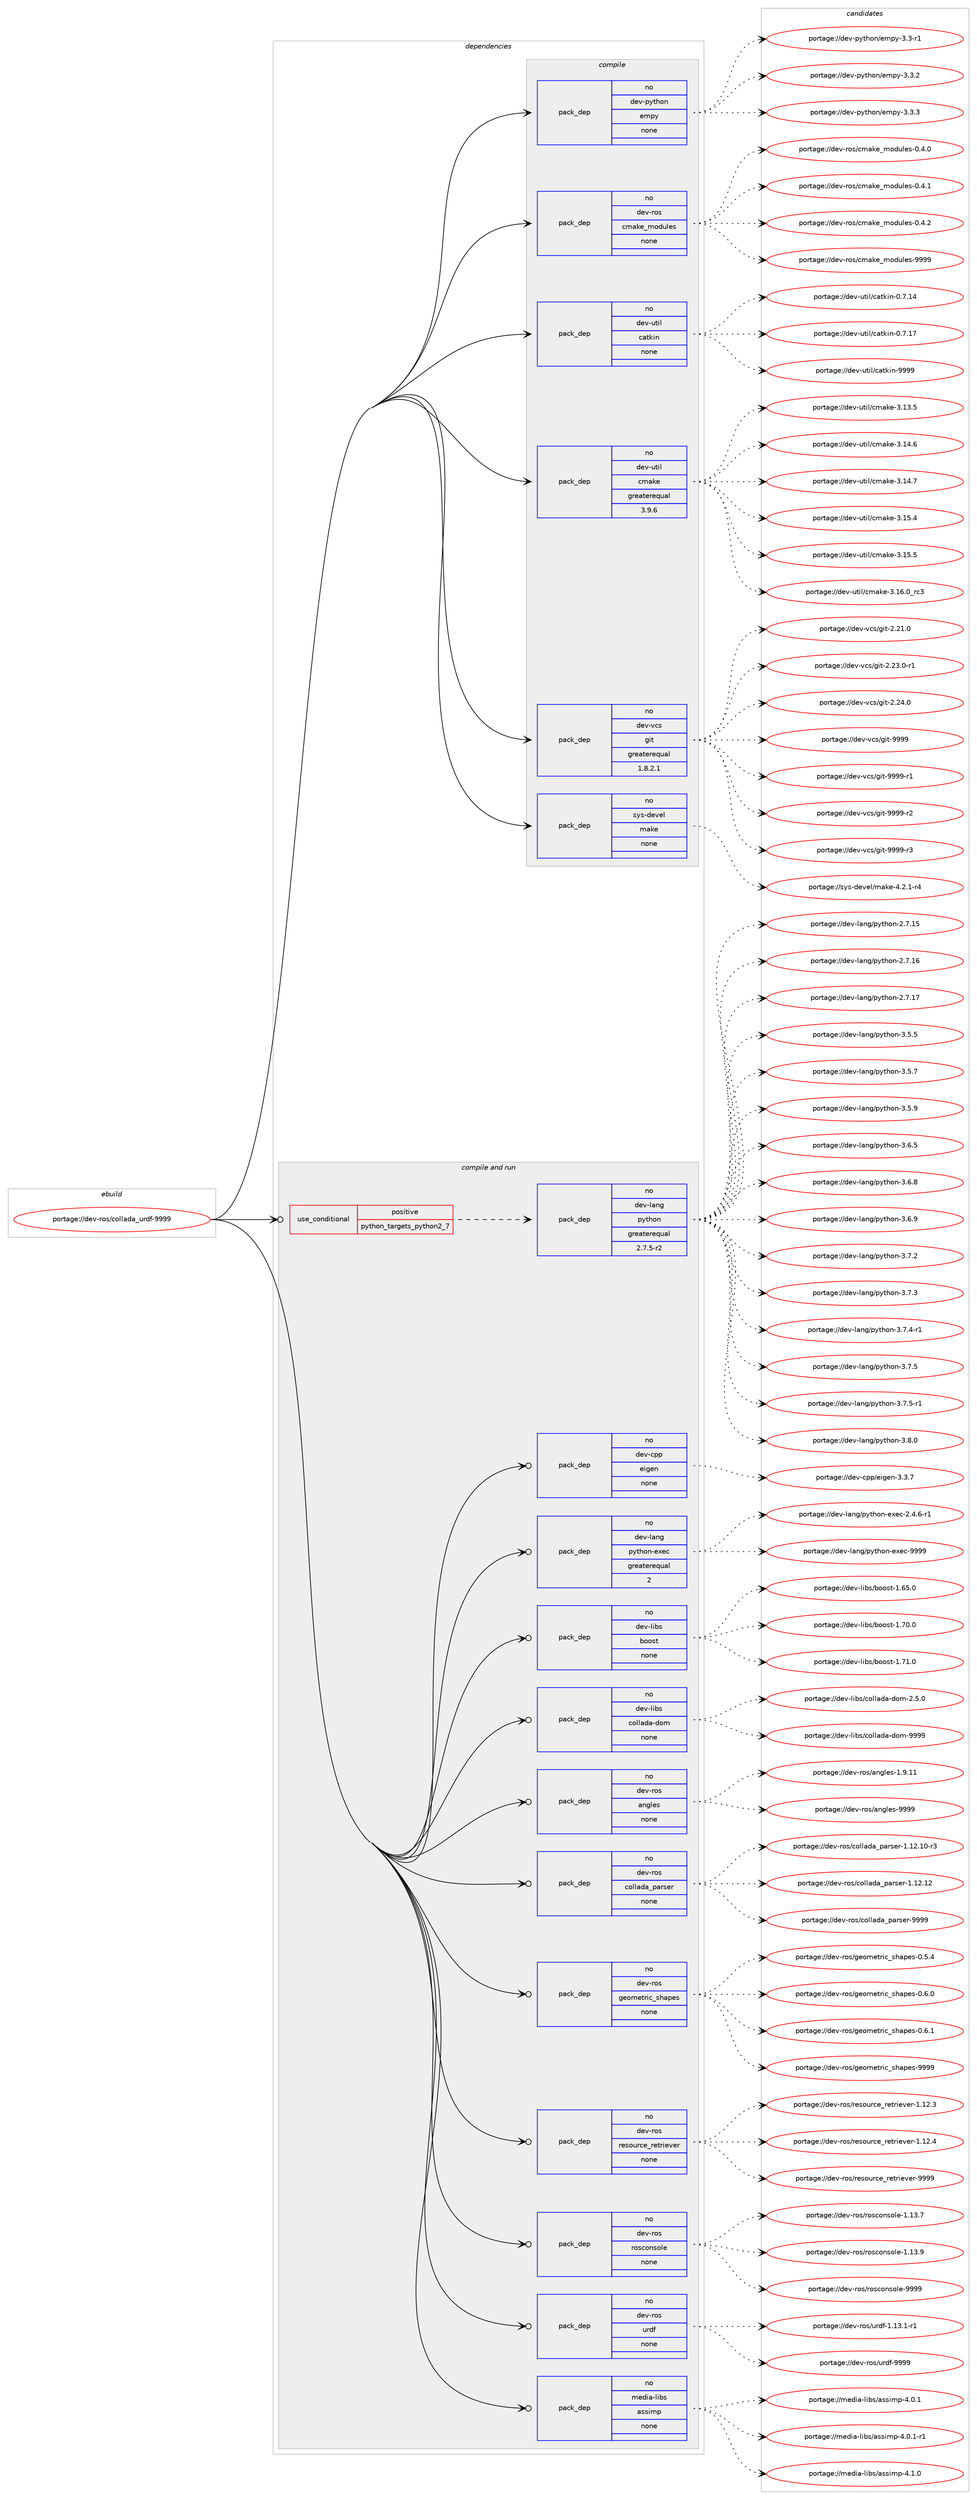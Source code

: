 digraph prolog {

# *************
# Graph options
# *************

newrank=true;
concentrate=true;
compound=true;
graph [rankdir=LR,fontname=Helvetica,fontsize=10,ranksep=1.5];#, ranksep=2.5, nodesep=0.2];
edge  [arrowhead=vee];
node  [fontname=Helvetica,fontsize=10];

# **********
# The ebuild
# **********

subgraph cluster_leftcol {
color=gray;
rank=same;
label=<<i>ebuild</i>>;
id [label="portage://dev-ros/collada_urdf-9999", color=red, width=4, href="../dev-ros/collada_urdf-9999.svg"];
}

# ****************
# The dependencies
# ****************

subgraph cluster_midcol {
color=gray;
label=<<i>dependencies</i>>;
subgraph cluster_compile {
fillcolor="#eeeeee";
style=filled;
label=<<i>compile</i>>;
subgraph pack139151 {
dependency184762 [label=<<TABLE BORDER="0" CELLBORDER="1" CELLSPACING="0" CELLPADDING="4" WIDTH="220"><TR><TD ROWSPAN="6" CELLPADDING="30">pack_dep</TD></TR><TR><TD WIDTH="110">no</TD></TR><TR><TD>dev-python</TD></TR><TR><TD>empy</TD></TR><TR><TD>none</TD></TR><TR><TD></TD></TR></TABLE>>, shape=none, color=blue];
}
id:e -> dependency184762:w [weight=20,style="solid",arrowhead="vee"];
subgraph pack139152 {
dependency184763 [label=<<TABLE BORDER="0" CELLBORDER="1" CELLSPACING="0" CELLPADDING="4" WIDTH="220"><TR><TD ROWSPAN="6" CELLPADDING="30">pack_dep</TD></TR><TR><TD WIDTH="110">no</TD></TR><TR><TD>dev-ros</TD></TR><TR><TD>cmake_modules</TD></TR><TR><TD>none</TD></TR><TR><TD></TD></TR></TABLE>>, shape=none, color=blue];
}
id:e -> dependency184763:w [weight=20,style="solid",arrowhead="vee"];
subgraph pack139153 {
dependency184764 [label=<<TABLE BORDER="0" CELLBORDER="1" CELLSPACING="0" CELLPADDING="4" WIDTH="220"><TR><TD ROWSPAN="6" CELLPADDING="30">pack_dep</TD></TR><TR><TD WIDTH="110">no</TD></TR><TR><TD>dev-util</TD></TR><TR><TD>catkin</TD></TR><TR><TD>none</TD></TR><TR><TD></TD></TR></TABLE>>, shape=none, color=blue];
}
id:e -> dependency184764:w [weight=20,style="solid",arrowhead="vee"];
subgraph pack139154 {
dependency184765 [label=<<TABLE BORDER="0" CELLBORDER="1" CELLSPACING="0" CELLPADDING="4" WIDTH="220"><TR><TD ROWSPAN="6" CELLPADDING="30">pack_dep</TD></TR><TR><TD WIDTH="110">no</TD></TR><TR><TD>dev-util</TD></TR><TR><TD>cmake</TD></TR><TR><TD>greaterequal</TD></TR><TR><TD>3.9.6</TD></TR></TABLE>>, shape=none, color=blue];
}
id:e -> dependency184765:w [weight=20,style="solid",arrowhead="vee"];
subgraph pack139155 {
dependency184766 [label=<<TABLE BORDER="0" CELLBORDER="1" CELLSPACING="0" CELLPADDING="4" WIDTH="220"><TR><TD ROWSPAN="6" CELLPADDING="30">pack_dep</TD></TR><TR><TD WIDTH="110">no</TD></TR><TR><TD>dev-vcs</TD></TR><TR><TD>git</TD></TR><TR><TD>greaterequal</TD></TR><TR><TD>1.8.2.1</TD></TR></TABLE>>, shape=none, color=blue];
}
id:e -> dependency184766:w [weight=20,style="solid",arrowhead="vee"];
subgraph pack139156 {
dependency184767 [label=<<TABLE BORDER="0" CELLBORDER="1" CELLSPACING="0" CELLPADDING="4" WIDTH="220"><TR><TD ROWSPAN="6" CELLPADDING="30">pack_dep</TD></TR><TR><TD WIDTH="110">no</TD></TR><TR><TD>sys-devel</TD></TR><TR><TD>make</TD></TR><TR><TD>none</TD></TR><TR><TD></TD></TR></TABLE>>, shape=none, color=blue];
}
id:e -> dependency184767:w [weight=20,style="solid",arrowhead="vee"];
}
subgraph cluster_compileandrun {
fillcolor="#eeeeee";
style=filled;
label=<<i>compile and run</i>>;
subgraph cond42183 {
dependency184768 [label=<<TABLE BORDER="0" CELLBORDER="1" CELLSPACING="0" CELLPADDING="4"><TR><TD ROWSPAN="3" CELLPADDING="10">use_conditional</TD></TR><TR><TD>positive</TD></TR><TR><TD>python_targets_python2_7</TD></TR></TABLE>>, shape=none, color=red];
subgraph pack139157 {
dependency184769 [label=<<TABLE BORDER="0" CELLBORDER="1" CELLSPACING="0" CELLPADDING="4" WIDTH="220"><TR><TD ROWSPAN="6" CELLPADDING="30">pack_dep</TD></TR><TR><TD WIDTH="110">no</TD></TR><TR><TD>dev-lang</TD></TR><TR><TD>python</TD></TR><TR><TD>greaterequal</TD></TR><TR><TD>2.7.5-r2</TD></TR></TABLE>>, shape=none, color=blue];
}
dependency184768:e -> dependency184769:w [weight=20,style="dashed",arrowhead="vee"];
}
id:e -> dependency184768:w [weight=20,style="solid",arrowhead="odotvee"];
subgraph pack139158 {
dependency184770 [label=<<TABLE BORDER="0" CELLBORDER="1" CELLSPACING="0" CELLPADDING="4" WIDTH="220"><TR><TD ROWSPAN="6" CELLPADDING="30">pack_dep</TD></TR><TR><TD WIDTH="110">no</TD></TR><TR><TD>dev-cpp</TD></TR><TR><TD>eigen</TD></TR><TR><TD>none</TD></TR><TR><TD></TD></TR></TABLE>>, shape=none, color=blue];
}
id:e -> dependency184770:w [weight=20,style="solid",arrowhead="odotvee"];
subgraph pack139159 {
dependency184771 [label=<<TABLE BORDER="0" CELLBORDER="1" CELLSPACING="0" CELLPADDING="4" WIDTH="220"><TR><TD ROWSPAN="6" CELLPADDING="30">pack_dep</TD></TR><TR><TD WIDTH="110">no</TD></TR><TR><TD>dev-lang</TD></TR><TR><TD>python-exec</TD></TR><TR><TD>greaterequal</TD></TR><TR><TD>2</TD></TR></TABLE>>, shape=none, color=blue];
}
id:e -> dependency184771:w [weight=20,style="solid",arrowhead="odotvee"];
subgraph pack139160 {
dependency184772 [label=<<TABLE BORDER="0" CELLBORDER="1" CELLSPACING="0" CELLPADDING="4" WIDTH="220"><TR><TD ROWSPAN="6" CELLPADDING="30">pack_dep</TD></TR><TR><TD WIDTH="110">no</TD></TR><TR><TD>dev-libs</TD></TR><TR><TD>boost</TD></TR><TR><TD>none</TD></TR><TR><TD></TD></TR></TABLE>>, shape=none, color=blue];
}
id:e -> dependency184772:w [weight=20,style="solid",arrowhead="odotvee"];
subgraph pack139161 {
dependency184773 [label=<<TABLE BORDER="0" CELLBORDER="1" CELLSPACING="0" CELLPADDING="4" WIDTH="220"><TR><TD ROWSPAN="6" CELLPADDING="30">pack_dep</TD></TR><TR><TD WIDTH="110">no</TD></TR><TR><TD>dev-libs</TD></TR><TR><TD>collada-dom</TD></TR><TR><TD>none</TD></TR><TR><TD></TD></TR></TABLE>>, shape=none, color=blue];
}
id:e -> dependency184773:w [weight=20,style="solid",arrowhead="odotvee"];
subgraph pack139162 {
dependency184774 [label=<<TABLE BORDER="0" CELLBORDER="1" CELLSPACING="0" CELLPADDING="4" WIDTH="220"><TR><TD ROWSPAN="6" CELLPADDING="30">pack_dep</TD></TR><TR><TD WIDTH="110">no</TD></TR><TR><TD>dev-ros</TD></TR><TR><TD>angles</TD></TR><TR><TD>none</TD></TR><TR><TD></TD></TR></TABLE>>, shape=none, color=blue];
}
id:e -> dependency184774:w [weight=20,style="solid",arrowhead="odotvee"];
subgraph pack139163 {
dependency184775 [label=<<TABLE BORDER="0" CELLBORDER="1" CELLSPACING="0" CELLPADDING="4" WIDTH="220"><TR><TD ROWSPAN="6" CELLPADDING="30">pack_dep</TD></TR><TR><TD WIDTH="110">no</TD></TR><TR><TD>dev-ros</TD></TR><TR><TD>collada_parser</TD></TR><TR><TD>none</TD></TR><TR><TD></TD></TR></TABLE>>, shape=none, color=blue];
}
id:e -> dependency184775:w [weight=20,style="solid",arrowhead="odotvee"];
subgraph pack139164 {
dependency184776 [label=<<TABLE BORDER="0" CELLBORDER="1" CELLSPACING="0" CELLPADDING="4" WIDTH="220"><TR><TD ROWSPAN="6" CELLPADDING="30">pack_dep</TD></TR><TR><TD WIDTH="110">no</TD></TR><TR><TD>dev-ros</TD></TR><TR><TD>geometric_shapes</TD></TR><TR><TD>none</TD></TR><TR><TD></TD></TR></TABLE>>, shape=none, color=blue];
}
id:e -> dependency184776:w [weight=20,style="solid",arrowhead="odotvee"];
subgraph pack139165 {
dependency184777 [label=<<TABLE BORDER="0" CELLBORDER="1" CELLSPACING="0" CELLPADDING="4" WIDTH="220"><TR><TD ROWSPAN="6" CELLPADDING="30">pack_dep</TD></TR><TR><TD WIDTH="110">no</TD></TR><TR><TD>dev-ros</TD></TR><TR><TD>resource_retriever</TD></TR><TR><TD>none</TD></TR><TR><TD></TD></TR></TABLE>>, shape=none, color=blue];
}
id:e -> dependency184777:w [weight=20,style="solid",arrowhead="odotvee"];
subgraph pack139166 {
dependency184778 [label=<<TABLE BORDER="0" CELLBORDER="1" CELLSPACING="0" CELLPADDING="4" WIDTH="220"><TR><TD ROWSPAN="6" CELLPADDING="30">pack_dep</TD></TR><TR><TD WIDTH="110">no</TD></TR><TR><TD>dev-ros</TD></TR><TR><TD>rosconsole</TD></TR><TR><TD>none</TD></TR><TR><TD></TD></TR></TABLE>>, shape=none, color=blue];
}
id:e -> dependency184778:w [weight=20,style="solid",arrowhead="odotvee"];
subgraph pack139167 {
dependency184779 [label=<<TABLE BORDER="0" CELLBORDER="1" CELLSPACING="0" CELLPADDING="4" WIDTH="220"><TR><TD ROWSPAN="6" CELLPADDING="30">pack_dep</TD></TR><TR><TD WIDTH="110">no</TD></TR><TR><TD>dev-ros</TD></TR><TR><TD>urdf</TD></TR><TR><TD>none</TD></TR><TR><TD></TD></TR></TABLE>>, shape=none, color=blue];
}
id:e -> dependency184779:w [weight=20,style="solid",arrowhead="odotvee"];
subgraph pack139168 {
dependency184780 [label=<<TABLE BORDER="0" CELLBORDER="1" CELLSPACING="0" CELLPADDING="4" WIDTH="220"><TR><TD ROWSPAN="6" CELLPADDING="30">pack_dep</TD></TR><TR><TD WIDTH="110">no</TD></TR><TR><TD>media-libs</TD></TR><TR><TD>assimp</TD></TR><TR><TD>none</TD></TR><TR><TD></TD></TR></TABLE>>, shape=none, color=blue];
}
id:e -> dependency184780:w [weight=20,style="solid",arrowhead="odotvee"];
}
subgraph cluster_run {
fillcolor="#eeeeee";
style=filled;
label=<<i>run</i>>;
}
}

# **************
# The candidates
# **************

subgraph cluster_choices {
rank=same;
color=gray;
label=<<i>candidates</i>>;

subgraph choice139151 {
color=black;
nodesep=1;
choiceportage1001011184511212111610411111047101109112121455146514511449 [label="portage://dev-python/empy-3.3-r1", color=red, width=4,href="../dev-python/empy-3.3-r1.svg"];
choiceportage1001011184511212111610411111047101109112121455146514650 [label="portage://dev-python/empy-3.3.2", color=red, width=4,href="../dev-python/empy-3.3.2.svg"];
choiceportage1001011184511212111610411111047101109112121455146514651 [label="portage://dev-python/empy-3.3.3", color=red, width=4,href="../dev-python/empy-3.3.3.svg"];
dependency184762:e -> choiceportage1001011184511212111610411111047101109112121455146514511449:w [style=dotted,weight="100"];
dependency184762:e -> choiceportage1001011184511212111610411111047101109112121455146514650:w [style=dotted,weight="100"];
dependency184762:e -> choiceportage1001011184511212111610411111047101109112121455146514651:w [style=dotted,weight="100"];
}
subgraph choice139152 {
color=black;
nodesep=1;
choiceportage1001011184511411111547991099710710195109111100117108101115454846524648 [label="portage://dev-ros/cmake_modules-0.4.0", color=red, width=4,href="../dev-ros/cmake_modules-0.4.0.svg"];
choiceportage1001011184511411111547991099710710195109111100117108101115454846524649 [label="portage://dev-ros/cmake_modules-0.4.1", color=red, width=4,href="../dev-ros/cmake_modules-0.4.1.svg"];
choiceportage1001011184511411111547991099710710195109111100117108101115454846524650 [label="portage://dev-ros/cmake_modules-0.4.2", color=red, width=4,href="../dev-ros/cmake_modules-0.4.2.svg"];
choiceportage10010111845114111115479910997107101951091111001171081011154557575757 [label="portage://dev-ros/cmake_modules-9999", color=red, width=4,href="../dev-ros/cmake_modules-9999.svg"];
dependency184763:e -> choiceportage1001011184511411111547991099710710195109111100117108101115454846524648:w [style=dotted,weight="100"];
dependency184763:e -> choiceportage1001011184511411111547991099710710195109111100117108101115454846524649:w [style=dotted,weight="100"];
dependency184763:e -> choiceportage1001011184511411111547991099710710195109111100117108101115454846524650:w [style=dotted,weight="100"];
dependency184763:e -> choiceportage10010111845114111115479910997107101951091111001171081011154557575757:w [style=dotted,weight="100"];
}
subgraph choice139153 {
color=black;
nodesep=1;
choiceportage1001011184511711610510847999711610710511045484655464952 [label="portage://dev-util/catkin-0.7.14", color=red, width=4,href="../dev-util/catkin-0.7.14.svg"];
choiceportage1001011184511711610510847999711610710511045484655464955 [label="portage://dev-util/catkin-0.7.17", color=red, width=4,href="../dev-util/catkin-0.7.17.svg"];
choiceportage100101118451171161051084799971161071051104557575757 [label="portage://dev-util/catkin-9999", color=red, width=4,href="../dev-util/catkin-9999.svg"];
dependency184764:e -> choiceportage1001011184511711610510847999711610710511045484655464952:w [style=dotted,weight="100"];
dependency184764:e -> choiceportage1001011184511711610510847999711610710511045484655464955:w [style=dotted,weight="100"];
dependency184764:e -> choiceportage100101118451171161051084799971161071051104557575757:w [style=dotted,weight="100"];
}
subgraph choice139154 {
color=black;
nodesep=1;
choiceportage1001011184511711610510847991099710710145514649514653 [label="portage://dev-util/cmake-3.13.5", color=red, width=4,href="../dev-util/cmake-3.13.5.svg"];
choiceportage1001011184511711610510847991099710710145514649524654 [label="portage://dev-util/cmake-3.14.6", color=red, width=4,href="../dev-util/cmake-3.14.6.svg"];
choiceportage1001011184511711610510847991099710710145514649524655 [label="portage://dev-util/cmake-3.14.7", color=red, width=4,href="../dev-util/cmake-3.14.7.svg"];
choiceportage1001011184511711610510847991099710710145514649534652 [label="portage://dev-util/cmake-3.15.4", color=red, width=4,href="../dev-util/cmake-3.15.4.svg"];
choiceportage1001011184511711610510847991099710710145514649534653 [label="portage://dev-util/cmake-3.15.5", color=red, width=4,href="../dev-util/cmake-3.15.5.svg"];
choiceportage1001011184511711610510847991099710710145514649544648951149951 [label="portage://dev-util/cmake-3.16.0_rc3", color=red, width=4,href="../dev-util/cmake-3.16.0_rc3.svg"];
dependency184765:e -> choiceportage1001011184511711610510847991099710710145514649514653:w [style=dotted,weight="100"];
dependency184765:e -> choiceportage1001011184511711610510847991099710710145514649524654:w [style=dotted,weight="100"];
dependency184765:e -> choiceportage1001011184511711610510847991099710710145514649524655:w [style=dotted,weight="100"];
dependency184765:e -> choiceportage1001011184511711610510847991099710710145514649534652:w [style=dotted,weight="100"];
dependency184765:e -> choiceportage1001011184511711610510847991099710710145514649534653:w [style=dotted,weight="100"];
dependency184765:e -> choiceportage1001011184511711610510847991099710710145514649544648951149951:w [style=dotted,weight="100"];
}
subgraph choice139155 {
color=black;
nodesep=1;
choiceportage10010111845118991154710310511645504650494648 [label="portage://dev-vcs/git-2.21.0", color=red, width=4,href="../dev-vcs/git-2.21.0.svg"];
choiceportage100101118451189911547103105116455046505146484511449 [label="portage://dev-vcs/git-2.23.0-r1", color=red, width=4,href="../dev-vcs/git-2.23.0-r1.svg"];
choiceportage10010111845118991154710310511645504650524648 [label="portage://dev-vcs/git-2.24.0", color=red, width=4,href="../dev-vcs/git-2.24.0.svg"];
choiceportage1001011184511899115471031051164557575757 [label="portage://dev-vcs/git-9999", color=red, width=4,href="../dev-vcs/git-9999.svg"];
choiceportage10010111845118991154710310511645575757574511449 [label="portage://dev-vcs/git-9999-r1", color=red, width=4,href="../dev-vcs/git-9999-r1.svg"];
choiceportage10010111845118991154710310511645575757574511450 [label="portage://dev-vcs/git-9999-r2", color=red, width=4,href="../dev-vcs/git-9999-r2.svg"];
choiceportage10010111845118991154710310511645575757574511451 [label="portage://dev-vcs/git-9999-r3", color=red, width=4,href="../dev-vcs/git-9999-r3.svg"];
dependency184766:e -> choiceportage10010111845118991154710310511645504650494648:w [style=dotted,weight="100"];
dependency184766:e -> choiceportage100101118451189911547103105116455046505146484511449:w [style=dotted,weight="100"];
dependency184766:e -> choiceportage10010111845118991154710310511645504650524648:w [style=dotted,weight="100"];
dependency184766:e -> choiceportage1001011184511899115471031051164557575757:w [style=dotted,weight="100"];
dependency184766:e -> choiceportage10010111845118991154710310511645575757574511449:w [style=dotted,weight="100"];
dependency184766:e -> choiceportage10010111845118991154710310511645575757574511450:w [style=dotted,weight="100"];
dependency184766:e -> choiceportage10010111845118991154710310511645575757574511451:w [style=dotted,weight="100"];
}
subgraph choice139156 {
color=black;
nodesep=1;
choiceportage1151211154510010111810110847109971071014552465046494511452 [label="portage://sys-devel/make-4.2.1-r4", color=red, width=4,href="../sys-devel/make-4.2.1-r4.svg"];
dependency184767:e -> choiceportage1151211154510010111810110847109971071014552465046494511452:w [style=dotted,weight="100"];
}
subgraph choice139157 {
color=black;
nodesep=1;
choiceportage10010111845108971101034711212111610411111045504655464953 [label="portage://dev-lang/python-2.7.15", color=red, width=4,href="../dev-lang/python-2.7.15.svg"];
choiceportage10010111845108971101034711212111610411111045504655464954 [label="portage://dev-lang/python-2.7.16", color=red, width=4,href="../dev-lang/python-2.7.16.svg"];
choiceportage10010111845108971101034711212111610411111045504655464955 [label="portage://dev-lang/python-2.7.17", color=red, width=4,href="../dev-lang/python-2.7.17.svg"];
choiceportage100101118451089711010347112121116104111110455146534653 [label="portage://dev-lang/python-3.5.5", color=red, width=4,href="../dev-lang/python-3.5.5.svg"];
choiceportage100101118451089711010347112121116104111110455146534655 [label="portage://dev-lang/python-3.5.7", color=red, width=4,href="../dev-lang/python-3.5.7.svg"];
choiceportage100101118451089711010347112121116104111110455146534657 [label="portage://dev-lang/python-3.5.9", color=red, width=4,href="../dev-lang/python-3.5.9.svg"];
choiceportage100101118451089711010347112121116104111110455146544653 [label="portage://dev-lang/python-3.6.5", color=red, width=4,href="../dev-lang/python-3.6.5.svg"];
choiceportage100101118451089711010347112121116104111110455146544656 [label="portage://dev-lang/python-3.6.8", color=red, width=4,href="../dev-lang/python-3.6.8.svg"];
choiceportage100101118451089711010347112121116104111110455146544657 [label="portage://dev-lang/python-3.6.9", color=red, width=4,href="../dev-lang/python-3.6.9.svg"];
choiceportage100101118451089711010347112121116104111110455146554650 [label="portage://dev-lang/python-3.7.2", color=red, width=4,href="../dev-lang/python-3.7.2.svg"];
choiceportage100101118451089711010347112121116104111110455146554651 [label="portage://dev-lang/python-3.7.3", color=red, width=4,href="../dev-lang/python-3.7.3.svg"];
choiceportage1001011184510897110103471121211161041111104551465546524511449 [label="portage://dev-lang/python-3.7.4-r1", color=red, width=4,href="../dev-lang/python-3.7.4-r1.svg"];
choiceportage100101118451089711010347112121116104111110455146554653 [label="portage://dev-lang/python-3.7.5", color=red, width=4,href="../dev-lang/python-3.7.5.svg"];
choiceportage1001011184510897110103471121211161041111104551465546534511449 [label="portage://dev-lang/python-3.7.5-r1", color=red, width=4,href="../dev-lang/python-3.7.5-r1.svg"];
choiceportage100101118451089711010347112121116104111110455146564648 [label="portage://dev-lang/python-3.8.0", color=red, width=4,href="../dev-lang/python-3.8.0.svg"];
dependency184769:e -> choiceportage10010111845108971101034711212111610411111045504655464953:w [style=dotted,weight="100"];
dependency184769:e -> choiceportage10010111845108971101034711212111610411111045504655464954:w [style=dotted,weight="100"];
dependency184769:e -> choiceportage10010111845108971101034711212111610411111045504655464955:w [style=dotted,weight="100"];
dependency184769:e -> choiceportage100101118451089711010347112121116104111110455146534653:w [style=dotted,weight="100"];
dependency184769:e -> choiceportage100101118451089711010347112121116104111110455146534655:w [style=dotted,weight="100"];
dependency184769:e -> choiceportage100101118451089711010347112121116104111110455146534657:w [style=dotted,weight="100"];
dependency184769:e -> choiceportage100101118451089711010347112121116104111110455146544653:w [style=dotted,weight="100"];
dependency184769:e -> choiceportage100101118451089711010347112121116104111110455146544656:w [style=dotted,weight="100"];
dependency184769:e -> choiceportage100101118451089711010347112121116104111110455146544657:w [style=dotted,weight="100"];
dependency184769:e -> choiceportage100101118451089711010347112121116104111110455146554650:w [style=dotted,weight="100"];
dependency184769:e -> choiceportage100101118451089711010347112121116104111110455146554651:w [style=dotted,weight="100"];
dependency184769:e -> choiceportage1001011184510897110103471121211161041111104551465546524511449:w [style=dotted,weight="100"];
dependency184769:e -> choiceportage100101118451089711010347112121116104111110455146554653:w [style=dotted,weight="100"];
dependency184769:e -> choiceportage1001011184510897110103471121211161041111104551465546534511449:w [style=dotted,weight="100"];
dependency184769:e -> choiceportage100101118451089711010347112121116104111110455146564648:w [style=dotted,weight="100"];
}
subgraph choice139158 {
color=black;
nodesep=1;
choiceportage100101118459911211247101105103101110455146514655 [label="portage://dev-cpp/eigen-3.3.7", color=red, width=4,href="../dev-cpp/eigen-3.3.7.svg"];
dependency184770:e -> choiceportage100101118459911211247101105103101110455146514655:w [style=dotted,weight="100"];
}
subgraph choice139159 {
color=black;
nodesep=1;
choiceportage10010111845108971101034711212111610411111045101120101994550465246544511449 [label="portage://dev-lang/python-exec-2.4.6-r1", color=red, width=4,href="../dev-lang/python-exec-2.4.6-r1.svg"];
choiceportage10010111845108971101034711212111610411111045101120101994557575757 [label="portage://dev-lang/python-exec-9999", color=red, width=4,href="../dev-lang/python-exec-9999.svg"];
dependency184771:e -> choiceportage10010111845108971101034711212111610411111045101120101994550465246544511449:w [style=dotted,weight="100"];
dependency184771:e -> choiceportage10010111845108971101034711212111610411111045101120101994557575757:w [style=dotted,weight="100"];
}
subgraph choice139160 {
color=black;
nodesep=1;
choiceportage1001011184510810598115479811111111511645494654534648 [label="portage://dev-libs/boost-1.65.0", color=red, width=4,href="../dev-libs/boost-1.65.0.svg"];
choiceportage1001011184510810598115479811111111511645494655484648 [label="portage://dev-libs/boost-1.70.0", color=red, width=4,href="../dev-libs/boost-1.70.0.svg"];
choiceportage1001011184510810598115479811111111511645494655494648 [label="portage://dev-libs/boost-1.71.0", color=red, width=4,href="../dev-libs/boost-1.71.0.svg"];
dependency184772:e -> choiceportage1001011184510810598115479811111111511645494654534648:w [style=dotted,weight="100"];
dependency184772:e -> choiceportage1001011184510810598115479811111111511645494655484648:w [style=dotted,weight="100"];
dependency184772:e -> choiceportage1001011184510810598115479811111111511645494655494648:w [style=dotted,weight="100"];
}
subgraph choice139161 {
color=black;
nodesep=1;
choiceportage10010111845108105981154799111108108971009745100111109455046534648 [label="portage://dev-libs/collada-dom-2.5.0", color=red, width=4,href="../dev-libs/collada-dom-2.5.0.svg"];
choiceportage100101118451081059811547991111081089710097451001111094557575757 [label="portage://dev-libs/collada-dom-9999", color=red, width=4,href="../dev-libs/collada-dom-9999.svg"];
dependency184773:e -> choiceportage10010111845108105981154799111108108971009745100111109455046534648:w [style=dotted,weight="100"];
dependency184773:e -> choiceportage100101118451081059811547991111081089710097451001111094557575757:w [style=dotted,weight="100"];
}
subgraph choice139162 {
color=black;
nodesep=1;
choiceportage10010111845114111115479711010310810111545494657464949 [label="portage://dev-ros/angles-1.9.11", color=red, width=4,href="../dev-ros/angles-1.9.11.svg"];
choiceportage1001011184511411111547971101031081011154557575757 [label="portage://dev-ros/angles-9999", color=red, width=4,href="../dev-ros/angles-9999.svg"];
dependency184774:e -> choiceportage10010111845114111115479711010310810111545494657464949:w [style=dotted,weight="100"];
dependency184774:e -> choiceportage1001011184511411111547971101031081011154557575757:w [style=dotted,weight="100"];
}
subgraph choice139163 {
color=black;
nodesep=1;
choiceportage1001011184511411111547991111081089710097951129711411510111445494649504649484511451 [label="portage://dev-ros/collada_parser-1.12.10-r3", color=red, width=4,href="../dev-ros/collada_parser-1.12.10-r3.svg"];
choiceportage100101118451141111154799111108108971009795112971141151011144549464950464950 [label="portage://dev-ros/collada_parser-1.12.12", color=red, width=4,href="../dev-ros/collada_parser-1.12.12.svg"];
choiceportage100101118451141111154799111108108971009795112971141151011144557575757 [label="portage://dev-ros/collada_parser-9999", color=red, width=4,href="../dev-ros/collada_parser-9999.svg"];
dependency184775:e -> choiceportage1001011184511411111547991111081089710097951129711411510111445494649504649484511451:w [style=dotted,weight="100"];
dependency184775:e -> choiceportage100101118451141111154799111108108971009795112971141151011144549464950464950:w [style=dotted,weight="100"];
dependency184775:e -> choiceportage100101118451141111154799111108108971009795112971141151011144557575757:w [style=dotted,weight="100"];
}
subgraph choice139164 {
color=black;
nodesep=1;
choiceportage1001011184511411111547103101111109101116114105999511510497112101115454846534652 [label="portage://dev-ros/geometric_shapes-0.5.4", color=red, width=4,href="../dev-ros/geometric_shapes-0.5.4.svg"];
choiceportage1001011184511411111547103101111109101116114105999511510497112101115454846544648 [label="portage://dev-ros/geometric_shapes-0.6.0", color=red, width=4,href="../dev-ros/geometric_shapes-0.6.0.svg"];
choiceportage1001011184511411111547103101111109101116114105999511510497112101115454846544649 [label="portage://dev-ros/geometric_shapes-0.6.1", color=red, width=4,href="../dev-ros/geometric_shapes-0.6.1.svg"];
choiceportage10010111845114111115471031011111091011161141059995115104971121011154557575757 [label="portage://dev-ros/geometric_shapes-9999", color=red, width=4,href="../dev-ros/geometric_shapes-9999.svg"];
dependency184776:e -> choiceportage1001011184511411111547103101111109101116114105999511510497112101115454846534652:w [style=dotted,weight="100"];
dependency184776:e -> choiceportage1001011184511411111547103101111109101116114105999511510497112101115454846544648:w [style=dotted,weight="100"];
dependency184776:e -> choiceportage1001011184511411111547103101111109101116114105999511510497112101115454846544649:w [style=dotted,weight="100"];
dependency184776:e -> choiceportage10010111845114111115471031011111091011161141059995115104971121011154557575757:w [style=dotted,weight="100"];
}
subgraph choice139165 {
color=black;
nodesep=1;
choiceportage1001011184511411111547114101115111117114991019511410111611410510111810111445494649504651 [label="portage://dev-ros/resource_retriever-1.12.3", color=red, width=4,href="../dev-ros/resource_retriever-1.12.3.svg"];
choiceportage1001011184511411111547114101115111117114991019511410111611410510111810111445494649504652 [label="portage://dev-ros/resource_retriever-1.12.4", color=red, width=4,href="../dev-ros/resource_retriever-1.12.4.svg"];
choiceportage100101118451141111154711410111511111711499101951141011161141051011181011144557575757 [label="portage://dev-ros/resource_retriever-9999", color=red, width=4,href="../dev-ros/resource_retriever-9999.svg"];
dependency184777:e -> choiceportage1001011184511411111547114101115111117114991019511410111611410510111810111445494649504651:w [style=dotted,weight="100"];
dependency184777:e -> choiceportage1001011184511411111547114101115111117114991019511410111611410510111810111445494649504652:w [style=dotted,weight="100"];
dependency184777:e -> choiceportage100101118451141111154711410111511111711499101951141011161141051011181011144557575757:w [style=dotted,weight="100"];
}
subgraph choice139166 {
color=black;
nodesep=1;
choiceportage10010111845114111115471141111159911111011511110810145494649514655 [label="portage://dev-ros/rosconsole-1.13.7", color=red, width=4,href="../dev-ros/rosconsole-1.13.7.svg"];
choiceportage10010111845114111115471141111159911111011511110810145494649514657 [label="portage://dev-ros/rosconsole-1.13.9", color=red, width=4,href="../dev-ros/rosconsole-1.13.9.svg"];
choiceportage1001011184511411111547114111115991111101151111081014557575757 [label="portage://dev-ros/rosconsole-9999", color=red, width=4,href="../dev-ros/rosconsole-9999.svg"];
dependency184778:e -> choiceportage10010111845114111115471141111159911111011511110810145494649514655:w [style=dotted,weight="100"];
dependency184778:e -> choiceportage10010111845114111115471141111159911111011511110810145494649514657:w [style=dotted,weight="100"];
dependency184778:e -> choiceportage1001011184511411111547114111115991111101151111081014557575757:w [style=dotted,weight="100"];
}
subgraph choice139167 {
color=black;
nodesep=1;
choiceportage1001011184511411111547117114100102454946495146494511449 [label="portage://dev-ros/urdf-1.13.1-r1", color=red, width=4,href="../dev-ros/urdf-1.13.1-r1.svg"];
choiceportage10010111845114111115471171141001024557575757 [label="portage://dev-ros/urdf-9999", color=red, width=4,href="../dev-ros/urdf-9999.svg"];
dependency184779:e -> choiceportage1001011184511411111547117114100102454946495146494511449:w [style=dotted,weight="100"];
dependency184779:e -> choiceportage10010111845114111115471171141001024557575757:w [style=dotted,weight="100"];
}
subgraph choice139168 {
color=black;
nodesep=1;
choiceportage1091011001059745108105981154797115115105109112455246484649 [label="portage://media-libs/assimp-4.0.1", color=red, width=4,href="../media-libs/assimp-4.0.1.svg"];
choiceportage10910110010597451081059811547971151151051091124552464846494511449 [label="portage://media-libs/assimp-4.0.1-r1", color=red, width=4,href="../media-libs/assimp-4.0.1-r1.svg"];
choiceportage1091011001059745108105981154797115115105109112455246494648 [label="portage://media-libs/assimp-4.1.0", color=red, width=4,href="../media-libs/assimp-4.1.0.svg"];
dependency184780:e -> choiceportage1091011001059745108105981154797115115105109112455246484649:w [style=dotted,weight="100"];
dependency184780:e -> choiceportage10910110010597451081059811547971151151051091124552464846494511449:w [style=dotted,weight="100"];
dependency184780:e -> choiceportage1091011001059745108105981154797115115105109112455246494648:w [style=dotted,weight="100"];
}
}

}
